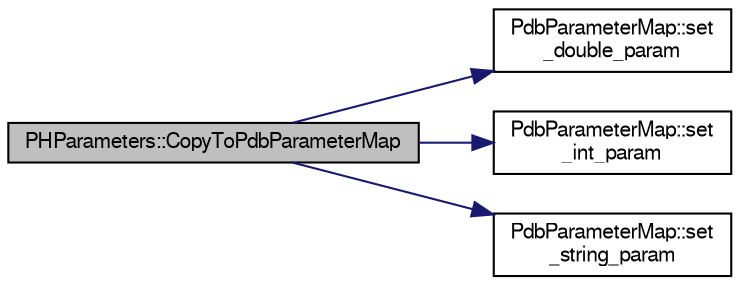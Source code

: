 digraph "PHParameters::CopyToPdbParameterMap"
{
  bgcolor="transparent";
  edge [fontname="FreeSans",fontsize="10",labelfontname="FreeSans",labelfontsize="10"];
  node [fontname="FreeSans",fontsize="10",shape=record];
  rankdir="LR";
  Node1 [label="PHParameters::CopyToPdbParameterMap",height=0.2,width=0.4,color="black", fillcolor="grey75", style="filled" fontcolor="black"];
  Node1 -> Node2 [color="midnightblue",fontsize="10",style="solid",fontname="FreeSans"];
  Node2 [label="PdbParameterMap::set\l_double_param",height=0.2,width=0.4,color="black",URL="$d8/d21/classPdbParameterMap.html#a8ad4dc22c7352f3a20558f177f3aabc1"];
  Node1 -> Node3 [color="midnightblue",fontsize="10",style="solid",fontname="FreeSans"];
  Node3 [label="PdbParameterMap::set\l_int_param",height=0.2,width=0.4,color="black",URL="$d8/d21/classPdbParameterMap.html#aa47d7a23c66ee4fc4bcedca941892f72"];
  Node1 -> Node4 [color="midnightblue",fontsize="10",style="solid",fontname="FreeSans"];
  Node4 [label="PdbParameterMap::set\l_string_param",height=0.2,width=0.4,color="black",URL="$d8/d21/classPdbParameterMap.html#adda244f2d8e7c3020f6dc8a0cffcbf97"];
}
